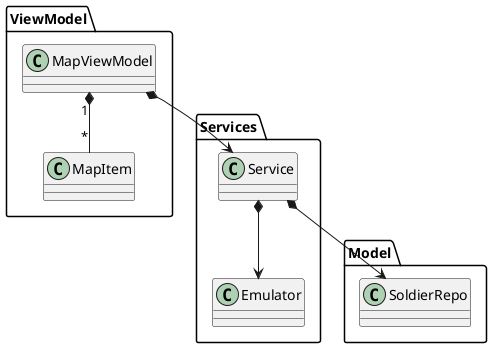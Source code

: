 @startuml


    namespace Model{
        class SoldierRepo
    }

    namespace Services{
        class Emulator
        class Service
        Service *--> Emulator
        Service *--> Model.SoldierRepo
    }

    namespace ViewModel{
        class MapItem
        class MapViewModel
        MapViewModel "1" *--"*" MapItem
        MapViewModel *--> Services.Service
    }


@end

